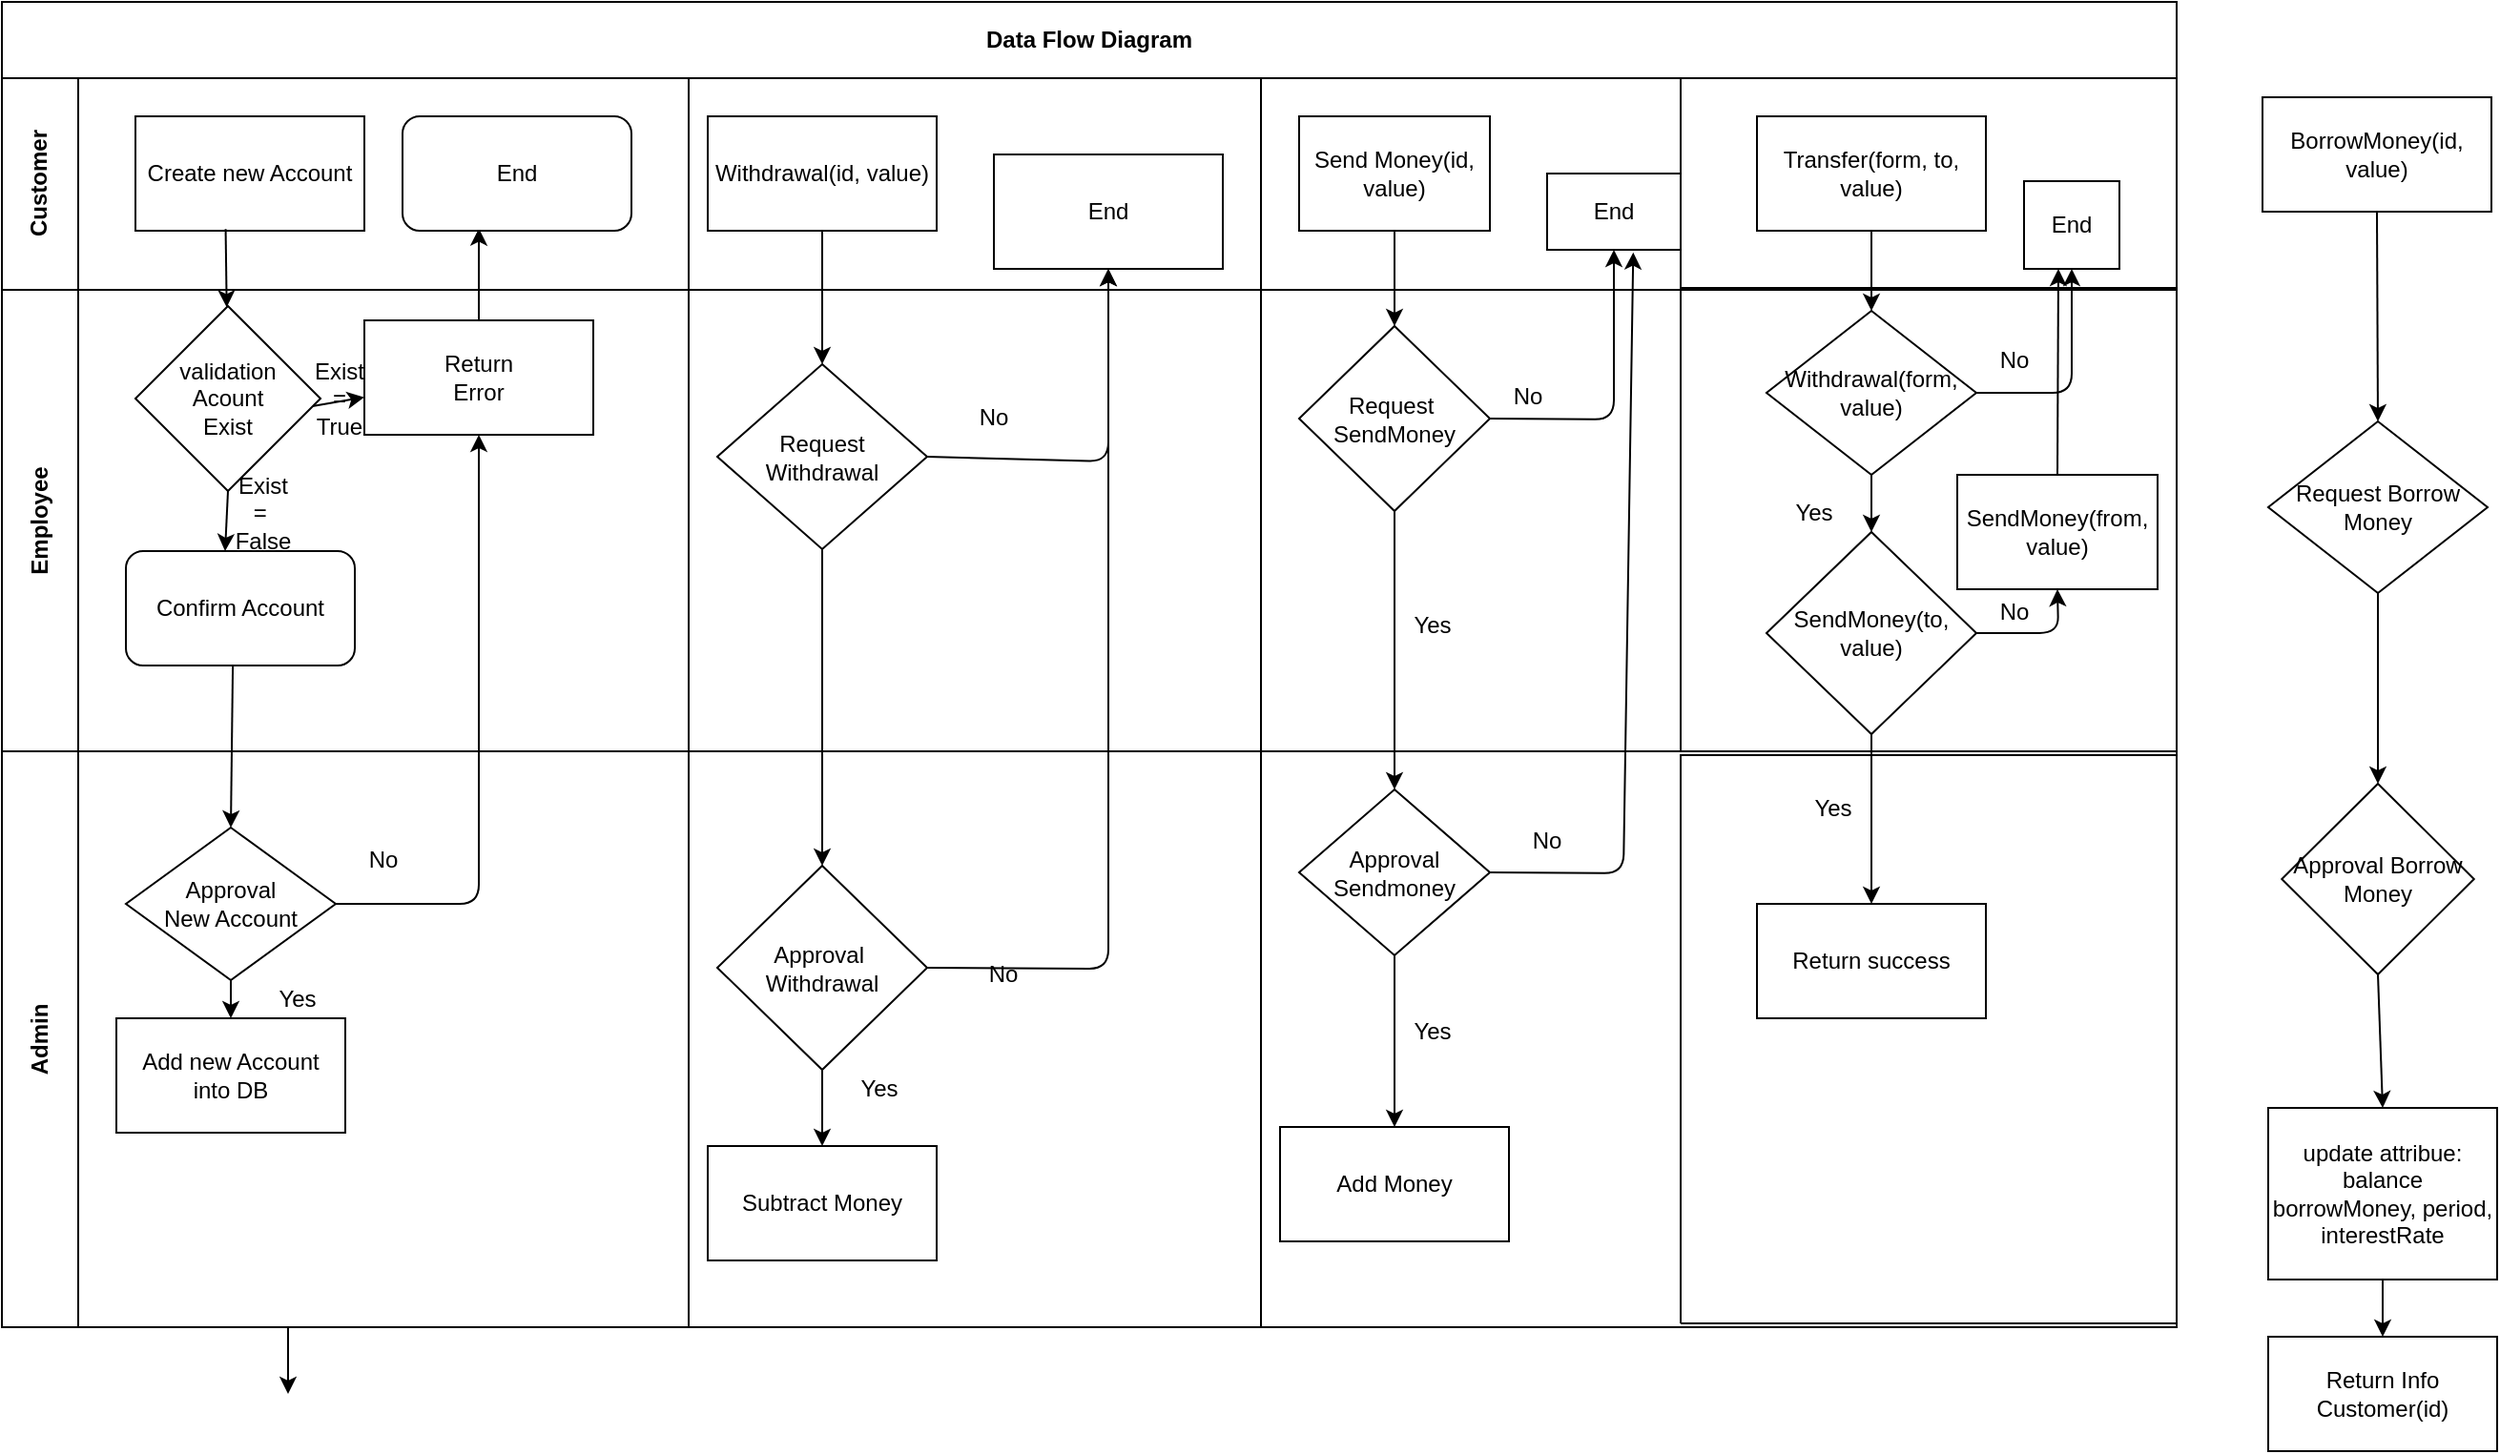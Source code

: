 <mxfile version="13.7.9" type="device"><diagram id="kgpKYQtTHZ0yAKxKKP6v" name="Page-1"><mxGraphModel dx="806" dy="550" grid="1" gridSize="10" guides="1" tooltips="1" connect="1" arrows="1" fold="1" page="1" pageScale="1" pageWidth="850" pageHeight="1100" math="0" shadow="0"><root><mxCell id="0"/><mxCell id="1" parent="0"/><mxCell id="hK99xcUvFKVp6IGDmYnQ-59" value="" style="endArrow=classic;html=1;" parent="1" edge="1"><mxGeometry width="50" height="50" relative="1" as="geometry"><mxPoint x="180" y="1400" as="sourcePoint"/><mxPoint x="180" y="1440" as="targetPoint"/></mxGeometry></mxCell><mxCell id="IByXmJMYin4UB-2V6X1B-102" value="" style="swimlane;connectable=0;startSize=0;html=1;whiteSpace=wrap;collapsible=0;recursiveResize=0;expand=0;pointerEvents=0;" parent="1" vertex="1"><mxGeometry x="910" y="720" width="260" height="140" as="geometry"/></mxCell><mxCell id="IByXmJMYin4UB-2V6X1B-103" value="" style="swimlane;connectable=0;startSize=0;html=1;whiteSpace=wrap;collapsible=0;recursiveResize=0;expand=0;pointerEvents=0;" parent="IByXmJMYin4UB-2V6X1B-102" vertex="1"><mxGeometry y="140" width="260" height="250" as="geometry"/></mxCell><mxCell id="IByXmJMYin4UB-2V6X1B-126" value="SendMoney(to, value)" style="rhombus;whiteSpace=wrap;html=1;" parent="IByXmJMYin4UB-2V6X1B-103" vertex="1"><mxGeometry x="45" y="128" width="110" height="106" as="geometry"/></mxCell><mxCell id="IByXmJMYin4UB-2V6X1B-147" value="No" style="text;html=1;strokeColor=none;fillColor=none;align=center;verticalAlign=middle;whiteSpace=wrap;rounded=0;" parent="IByXmJMYin4UB-2V6X1B-103" vertex="1"><mxGeometry x="155" y="28" width="40" height="20" as="geometry"/></mxCell><mxCell id="IByXmJMYin4UB-2V6X1B-148" value="No" style="text;html=1;strokeColor=none;fillColor=none;align=center;verticalAlign=middle;whiteSpace=wrap;rounded=0;" parent="IByXmJMYin4UB-2V6X1B-103" vertex="1"><mxGeometry x="155" y="160" width="40" height="20" as="geometry"/></mxCell><mxCell id="IByXmJMYin4UB-2V6X1B-149" value="Yes" style="text;html=1;strokeColor=none;fillColor=none;align=center;verticalAlign=middle;whiteSpace=wrap;rounded=0;" parent="IByXmJMYin4UB-2V6X1B-103" vertex="1"><mxGeometry x="50" y="108" width="40" height="20" as="geometry"/></mxCell><mxCell id="IByXmJMYin4UB-2V6X1B-124" value="End" style="rounded=0;whiteSpace=wrap;html=1;" parent="IByXmJMYin4UB-2V6X1B-102" vertex="1"><mxGeometry x="180" y="84" width="50" height="46" as="geometry"/></mxCell><mxCell id="IByXmJMYin4UB-2V6X1B-118" value="No" style="text;html=1;strokeColor=none;fillColor=none;align=center;verticalAlign=middle;whiteSpace=wrap;rounded=0;" parent="1" vertex="1"><mxGeometry x="800" y="1170" width="40" height="20" as="geometry"/></mxCell><mxCell id="IByXmJMYin4UB-2V6X1B-139" value="" style="endArrow=classic;html=1;exitX=0;exitY=0.75;exitDx=0;exitDy=0;" parent="1" source="hK99xcUvFKVp6IGDmYnQ-51" edge="1"><mxGeometry width="50" height="50" relative="1" as="geometry"><mxPoint x="220" y="1000" as="sourcePoint"/><mxPoint x="250" y="910" as="targetPoint"/></mxGeometry></mxCell><mxCell id="hK99xcUvFKVp6IGDmYnQ-51" value="Return&lt;br&gt;Error" style="rounded=0;whiteSpace=wrap;html=1;" parent="1" vertex="1"><mxGeometry x="220" y="877" width="120" height="60" as="geometry"/></mxCell><mxCell id="hK99xcUvFKVp6IGDmYnQ-53" value="" style="endArrow=classic;html=1;exitX=0.5;exitY=0;exitDx=0;exitDy=0;entryX=0.334;entryY=0.98;entryDx=0;entryDy=0;entryPerimeter=0;" parent="1" source="hK99xcUvFKVp6IGDmYnQ-51" target="hK99xcUvFKVp6IGDmYnQ-52" edge="1"><mxGeometry width="50" height="50" relative="1" as="geometry"><mxPoint x="340" y="900" as="sourcePoint"/><mxPoint x="390" y="850" as="targetPoint"/><Array as="points"><mxPoint x="280" y="840"/></Array></mxGeometry></mxCell><mxCell id="IByXmJMYin4UB-2V6X1B-141" value="" style="endArrow=classic;html=1;exitX=0;exitY=0.75;exitDx=0;exitDy=0;" parent="1" source="hK99xcUvFKVp6IGDmYnQ-54" target="hK99xcUvFKVp6IGDmYnQ-51" edge="1"><mxGeometry width="50" height="50" relative="1" as="geometry"><mxPoint x="167" y="902" as="sourcePoint"/><mxPoint x="250" y="910" as="targetPoint"/></mxGeometry></mxCell><mxCell id="hK99xcUvFKVp6IGDmYnQ-18" value="Data Flow Diagram" style="shape=table;childLayout=tableLayout;rowLines=0;columnLines=0;startSize=40;html=1;whiteSpace=wrap;collapsible=0;recursiveResize=0;expand=0;pointerEvents=0;fontStyle=1;align=center;" parent="1" vertex="1"><mxGeometry x="30" y="710" width="1140" height="695" as="geometry"/></mxCell><mxCell id="hK99xcUvFKVp6IGDmYnQ-23" value="Customer" style="swimlane;horizontal=0;points=[[0,0.5],[1,0.5]];portConstraint=eastwest;startSize=40;html=1;whiteSpace=wrap;collapsible=0;recursiveResize=0;expand=0;pointerEvents=0;" parent="hK99xcUvFKVp6IGDmYnQ-18" vertex="1"><mxGeometry y="40" width="1140" height="111" as="geometry"/></mxCell><mxCell id="hK99xcUvFKVp6IGDmYnQ-24" value="" style="swimlane;connectable=0;startSize=0;html=1;whiteSpace=wrap;collapsible=0;recursiveResize=0;expand=0;pointerEvents=0;" parent="hK99xcUvFKVp6IGDmYnQ-23" vertex="1"><mxGeometry x="40" width="320" height="111" as="geometry"/></mxCell><mxCell id="hK99xcUvFKVp6IGDmYnQ-52" value="End" style="rounded=1;whiteSpace=wrap;html=1;" parent="hK99xcUvFKVp6IGDmYnQ-24" vertex="1"><mxGeometry x="170" y="20" width="120" height="60" as="geometry"/></mxCell><mxCell id="hK99xcUvFKVp6IGDmYnQ-44" value="Create new Account" style="rounded=0;whiteSpace=wrap;html=1;" parent="hK99xcUvFKVp6IGDmYnQ-24" vertex="1"><mxGeometry x="30" y="20" width="120" height="60" as="geometry"/></mxCell><mxCell id="hK99xcUvFKVp6IGDmYnQ-25" value="" style="swimlane;connectable=0;startSize=0;html=1;whiteSpace=wrap;collapsible=0;recursiveResize=0;expand=0;pointerEvents=0;" parent="hK99xcUvFKVp6IGDmYnQ-23" vertex="1"><mxGeometry x="360" width="300" height="111" as="geometry"/></mxCell><mxCell id="IByXmJMYin4UB-2V6X1B-2" value="End" style="rounded=0;whiteSpace=wrap;html=1;" parent="hK99xcUvFKVp6IGDmYnQ-25" vertex="1"><mxGeometry x="160" y="40" width="120" height="60" as="geometry"/></mxCell><mxCell id="_vErMAcSnIUSwxJVsm_N-2" value="Withdrawal(id, value)" style="rounded=0;whiteSpace=wrap;html=1;" parent="hK99xcUvFKVp6IGDmYnQ-25" vertex="1"><mxGeometry x="10" y="20" width="120" height="60" as="geometry"/></mxCell><mxCell id="hK99xcUvFKVp6IGDmYnQ-26" value="" style="swimlane;connectable=0;startSize=0;html=1;whiteSpace=wrap;collapsible=0;recursiveResize=0;expand=0;pointerEvents=0;" parent="hK99xcUvFKVp6IGDmYnQ-23" vertex="1"><mxGeometry x="660" width="480" height="111" as="geometry"/></mxCell><mxCell id="IByXmJMYin4UB-2V6X1B-123" value="Transfer(form, to, value)" style="rounded=0;whiteSpace=wrap;html=1;" parent="hK99xcUvFKVp6IGDmYnQ-26" vertex="1"><mxGeometry x="260" y="20" width="120" height="60" as="geometry"/></mxCell><mxCell id="IByXmJMYin4UB-2V6X1B-108" value="Send Money(id, value)" style="rounded=0;whiteSpace=wrap;html=1;" parent="hK99xcUvFKVp6IGDmYnQ-26" vertex="1"><mxGeometry x="20" y="20" width="100" height="60" as="geometry"/></mxCell><mxCell id="IByXmJMYin4UB-2V6X1B-112" value="End" style="rounded=0;whiteSpace=wrap;html=1;" parent="hK99xcUvFKVp6IGDmYnQ-26" vertex="1"><mxGeometry x="150" y="50" width="70" height="40" as="geometry"/></mxCell><mxCell id="hK99xcUvFKVp6IGDmYnQ-27" value="Employee" style="swimlane;horizontal=0;points=[[0,0.5],[1,0.5]];portConstraint=eastwest;startSize=40;html=1;whiteSpace=wrap;collapsible=0;recursiveResize=0;expand=0;pointerEvents=0;" parent="hK99xcUvFKVp6IGDmYnQ-18" vertex="1"><mxGeometry y="151" width="1140" height="242" as="geometry"/></mxCell><mxCell id="hK99xcUvFKVp6IGDmYnQ-28" value="" style="swimlane;connectable=0;startSize=0;html=1;whiteSpace=wrap;collapsible=0;recursiveResize=0;expand=0;pointerEvents=0;" parent="hK99xcUvFKVp6IGDmYnQ-27" vertex="1"><mxGeometry x="40" width="320" height="242" as="geometry"/></mxCell><mxCell id="hK99xcUvFKVp6IGDmYnQ-47" value="validation&lt;br&gt;Acount&lt;br&gt;Exist" style="rhombus;whiteSpace=wrap;html=1;" parent="hK99xcUvFKVp6IGDmYnQ-28" vertex="1"><mxGeometry x="30" y="8.5" width="97" height="97" as="geometry"/></mxCell><mxCell id="hK99xcUvFKVp6IGDmYnQ-54" value="Exist&lt;br&gt;=&lt;br&gt;True" style="text;html=1;strokeColor=none;fillColor=none;align=center;verticalAlign=middle;whiteSpace=wrap;rounded=0;" parent="hK99xcUvFKVp6IGDmYnQ-28" vertex="1"><mxGeometry x="117" y="47" width="40" height="20" as="geometry"/></mxCell><mxCell id="hK99xcUvFKVp6IGDmYnQ-48" value="" style="endArrow=classic;html=1;exitX=0.5;exitY=1;exitDx=0;exitDy=0;" parent="hK99xcUvFKVp6IGDmYnQ-28" source="hK99xcUvFKVp6IGDmYnQ-47" edge="1"><mxGeometry width="50" height="50" relative="1" as="geometry"><mxPoint x="290" y="57" as="sourcePoint"/><mxPoint x="77" y="137.0" as="targetPoint"/></mxGeometry></mxCell><mxCell id="hK99xcUvFKVp6IGDmYnQ-55" value="Exist =&amp;nbsp; False" style="text;html=1;strokeColor=none;fillColor=none;align=center;verticalAlign=middle;whiteSpace=wrap;rounded=0;" parent="hK99xcUvFKVp6IGDmYnQ-28" vertex="1"><mxGeometry x="77" y="107" width="40" height="20" as="geometry"/></mxCell><mxCell id="hK99xcUvFKVp6IGDmYnQ-56" value="Confirm Account" style="rounded=1;whiteSpace=wrap;html=1;" parent="hK99xcUvFKVp6IGDmYnQ-28" vertex="1"><mxGeometry x="25" y="137" width="120" height="60" as="geometry"/></mxCell><mxCell id="hK99xcUvFKVp6IGDmYnQ-29" value="" style="swimlane;connectable=0;startSize=0;html=1;whiteSpace=wrap;collapsible=0;recursiveResize=0;expand=0;pointerEvents=0;" parent="hK99xcUvFKVp6IGDmYnQ-27" vertex="1"><mxGeometry x="360" width="300" height="242" as="geometry"/></mxCell><mxCell id="IByXmJMYin4UB-2V6X1B-58" value="No" style="text;html=1;strokeColor=none;fillColor=none;align=center;verticalAlign=middle;whiteSpace=wrap;rounded=0;" parent="hK99xcUvFKVp6IGDmYnQ-29" vertex="1"><mxGeometry x="140" y="57" width="40" height="20" as="geometry"/></mxCell><mxCell id="IByXmJMYin4UB-2V6X1B-10" value="Request&lt;br&gt;Withdrawal" style="rhombus;whiteSpace=wrap;html=1;" parent="hK99xcUvFKVp6IGDmYnQ-29" vertex="1"><mxGeometry x="15" y="39" width="110" height="97" as="geometry"/></mxCell><mxCell id="hK99xcUvFKVp6IGDmYnQ-30" value="" style="swimlane;connectable=0;startSize=0;html=1;whiteSpace=wrap;collapsible=0;recursiveResize=0;expand=0;pointerEvents=0;" parent="hK99xcUvFKVp6IGDmYnQ-27" vertex="1"><mxGeometry x="660" width="480" height="242" as="geometry"/></mxCell><mxCell id="IByXmJMYin4UB-2V6X1B-109" value="Request&amp;nbsp;&lt;br&gt;SendMoney" style="rhombus;whiteSpace=wrap;html=1;" parent="hK99xcUvFKVp6IGDmYnQ-30" vertex="1"><mxGeometry x="20" y="19" width="100" height="97" as="geometry"/></mxCell><mxCell id="IByXmJMYin4UB-2V6X1B-125" value="Withdrawal(form, value)" style="rhombus;whiteSpace=wrap;html=1;" parent="hK99xcUvFKVp6IGDmYnQ-30" vertex="1"><mxGeometry x="265" y="11" width="110" height="86" as="geometry"/></mxCell><mxCell id="IByXmJMYin4UB-2V6X1B-119" value="No" style="text;html=1;strokeColor=none;fillColor=none;align=center;verticalAlign=middle;whiteSpace=wrap;rounded=0;" parent="hK99xcUvFKVp6IGDmYnQ-30" vertex="1"><mxGeometry x="120" y="46" width="40" height="20" as="geometry"/></mxCell><mxCell id="IByXmJMYin4UB-2V6X1B-135" value="SendMoney(from, value)" style="rounded=0;whiteSpace=wrap;html=1;" parent="hK99xcUvFKVp6IGDmYnQ-30" vertex="1"><mxGeometry x="365" y="97" width="105" height="60" as="geometry"/></mxCell><mxCell id="IByXmJMYin4UB-2V6X1B-120" value="Yes" style="text;html=1;strokeColor=none;fillColor=none;align=center;verticalAlign=middle;whiteSpace=wrap;rounded=0;" parent="hK99xcUvFKVp6IGDmYnQ-30" vertex="1"><mxGeometry x="70" y="166" width="40" height="20" as="geometry"/></mxCell><mxCell id="hK99xcUvFKVp6IGDmYnQ-19" value="Admin" style="swimlane;horizontal=0;points=[[0,0.5],[1,0.5]];portConstraint=eastwest;startSize=40;html=1;whiteSpace=wrap;collapsible=0;recursiveResize=0;expand=0;pointerEvents=0;fontStyle=1" parent="hK99xcUvFKVp6IGDmYnQ-18" vertex="1"><mxGeometry y="393" width="1140" height="302" as="geometry"/></mxCell><mxCell id="hK99xcUvFKVp6IGDmYnQ-20" value="" style="swimlane;connectable=0;startSize=403;html=1;whiteSpace=wrap;collapsible=0;recursiveResize=0;expand=0;pointerEvents=0;" parent="hK99xcUvFKVp6IGDmYnQ-19" vertex="1"><mxGeometry x="40" width="320" height="302" as="geometry"/></mxCell><mxCell id="hK99xcUvFKVp6IGDmYnQ-60" value="No" style="text;html=1;strokeColor=none;fillColor=none;align=center;verticalAlign=middle;whiteSpace=wrap;rounded=0;" parent="hK99xcUvFKVp6IGDmYnQ-20" vertex="1"><mxGeometry x="140" y="47" width="40" height="20" as="geometry"/></mxCell><mxCell id="hK99xcUvFKVp6IGDmYnQ-58" value="Approval&lt;br&gt;New Account" style="rhombus;whiteSpace=wrap;html=1;" parent="hK99xcUvFKVp6IGDmYnQ-20" vertex="1"><mxGeometry x="25" y="40" width="110" height="80" as="geometry"/></mxCell><mxCell id="_vErMAcSnIUSwxJVsm_N-1" value="Yes" style="text;html=1;strokeColor=none;fillColor=none;align=center;verticalAlign=middle;whiteSpace=wrap;rounded=0;" parent="hK99xcUvFKVp6IGDmYnQ-20" vertex="1"><mxGeometry x="95" y="120" width="40" height="20" as="geometry"/></mxCell><mxCell id="hK99xcUvFKVp6IGDmYnQ-64" value="Add new Account &lt;br&gt;into DB" style="rounded=0;whiteSpace=wrap;html=1;" parent="hK99xcUvFKVp6IGDmYnQ-20" vertex="1"><mxGeometry x="20" y="140" width="120" height="60" as="geometry"/></mxCell><mxCell id="IByXmJMYin4UB-2V6X1B-4" value="" style="endArrow=classic;html=1;exitX=0.5;exitY=1;exitDx=0;exitDy=0;" parent="hK99xcUvFKVp6IGDmYnQ-20" source="hK99xcUvFKVp6IGDmYnQ-58" target="hK99xcUvFKVp6IGDmYnQ-64" edge="1"><mxGeometry width="50" height="50" relative="1" as="geometry"><mxPoint x="150" y="-110" as="sourcePoint"/><mxPoint x="200" y="-160" as="targetPoint"/></mxGeometry></mxCell><mxCell id="hK99xcUvFKVp6IGDmYnQ-21" value="" style="swimlane;connectable=0;startSize=371;html=1;whiteSpace=wrap;collapsible=0;recursiveResize=0;expand=0;pointerEvents=0;" parent="hK99xcUvFKVp6IGDmYnQ-19" vertex="1"><mxGeometry x="360" width="300" height="302" as="geometry"/></mxCell><mxCell id="IByXmJMYin4UB-2V6X1B-12" value="Approval&amp;nbsp;&lt;br&gt;Withdrawal" style="rhombus;whiteSpace=wrap;html=1;" parent="hK99xcUvFKVp6IGDmYnQ-21" vertex="1"><mxGeometry x="15" y="60" width="110" height="107" as="geometry"/></mxCell><mxCell id="IByXmJMYin4UB-2V6X1B-59" value="No" style="text;html=1;strokeColor=none;fillColor=none;align=center;verticalAlign=middle;whiteSpace=wrap;rounded=0;" parent="hK99xcUvFKVp6IGDmYnQ-21" vertex="1"><mxGeometry x="145" y="107" width="40" height="20" as="geometry"/></mxCell><mxCell id="IByXmJMYin4UB-2V6X1B-15" value="" style="endArrow=classic;html=1;exitX=0.5;exitY=1;exitDx=0;exitDy=0;entryX=0.5;entryY=0;entryDx=0;entryDy=0;" parent="hK99xcUvFKVp6IGDmYnQ-21" source="IByXmJMYin4UB-2V6X1B-12" target="IByXmJMYin4UB-2V6X1B-14" edge="1"><mxGeometry width="50" height="50" relative="1" as="geometry"><mxPoint y="187" as="sourcePoint"/><mxPoint x="50" y="137" as="targetPoint"/></mxGeometry></mxCell><mxCell id="IByXmJMYin4UB-2V6X1B-60" value="Yes" style="text;html=1;strokeColor=none;fillColor=none;align=center;verticalAlign=middle;whiteSpace=wrap;rounded=0;" parent="hK99xcUvFKVp6IGDmYnQ-21" vertex="1"><mxGeometry x="80" y="167" width="40" height="20" as="geometry"/></mxCell><mxCell id="IByXmJMYin4UB-2V6X1B-14" value="Subtract Money" style="rounded=0;whiteSpace=wrap;html=1;" parent="hK99xcUvFKVp6IGDmYnQ-21" vertex="1"><mxGeometry x="10" y="207" width="120" height="60" as="geometry"/></mxCell><mxCell id="hK99xcUvFKVp6IGDmYnQ-22" value="" style="swimlane;connectable=0;startSize=371;html=1;whiteSpace=wrap;collapsible=0;recursiveResize=0;expand=0;pointerEvents=0;" parent="hK99xcUvFKVp6IGDmYnQ-19" vertex="1"><mxGeometry x="660" width="480" height="302" as="geometry"/></mxCell><mxCell id="IByXmJMYin4UB-2V6X1B-117" value="" style="endArrow=classic;html=1;exitX=0.5;exitY=1;exitDx=0;exitDy=0;" parent="hK99xcUvFKVp6IGDmYnQ-22" source="IByXmJMYin4UB-2V6X1B-110" target="IByXmJMYin4UB-2V6X1B-111" edge="1"><mxGeometry width="50" height="50" relative="1" as="geometry"><mxPoint x="120" y="77" as="sourcePoint"/><mxPoint x="170" y="27" as="targetPoint"/></mxGeometry></mxCell><mxCell id="IByXmJMYin4UB-2V6X1B-146" value="No" style="text;html=1;strokeColor=none;fillColor=none;align=center;verticalAlign=middle;whiteSpace=wrap;rounded=0;" parent="hK99xcUvFKVp6IGDmYnQ-22" vertex="1"><mxGeometry x="130" y="37" width="40" height="20" as="geometry"/></mxCell><mxCell id="IByXmJMYin4UB-2V6X1B-110" value="Approval&lt;br&gt;Sendmoney" style="rhombus;whiteSpace=wrap;html=1;" parent="hK99xcUvFKVp6IGDmYnQ-22" vertex="1"><mxGeometry x="20" y="20" width="100" height="87" as="geometry"/></mxCell><mxCell id="IByXmJMYin4UB-2V6X1B-122" value="Yes" style="text;html=1;strokeColor=none;fillColor=none;align=center;verticalAlign=middle;whiteSpace=wrap;rounded=0;" parent="hK99xcUvFKVp6IGDmYnQ-22" vertex="1"><mxGeometry x="70" y="137" width="40" height="20" as="geometry"/></mxCell><mxCell id="IByXmJMYin4UB-2V6X1B-111" value="Add Money" style="rounded=0;whiteSpace=wrap;html=1;" parent="hK99xcUvFKVp6IGDmYnQ-22" vertex="1"><mxGeometry x="10" y="197" width="120" height="60" as="geometry"/></mxCell><mxCell id="IByXmJMYin4UB-2V6X1B-104" value="" style="swimlane;connectable=0;startSize=371;html=1;whiteSpace=wrap;collapsible=0;recursiveResize=0;expand=0;pointerEvents=0;" parent="hK99xcUvFKVp6IGDmYnQ-22" vertex="1"><mxGeometry x="220" y="2" width="260" height="298" as="geometry"/></mxCell><mxCell id="IByXmJMYin4UB-2V6X1B-150" value="Yes" style="text;html=1;strokeColor=none;fillColor=none;align=center;verticalAlign=middle;whiteSpace=wrap;rounded=0;" parent="IByXmJMYin4UB-2V6X1B-104" vertex="1"><mxGeometry x="60" y="18" width="40" height="20" as="geometry"/></mxCell><mxCell id="IByXmJMYin4UB-2V6X1B-132" value="Return success" style="rounded=0;whiteSpace=wrap;html=1;" parent="IByXmJMYin4UB-2V6X1B-104" vertex="1"><mxGeometry x="40" y="78" width="120" height="60" as="geometry"/></mxCell><mxCell id="hK99xcUvFKVp6IGDmYnQ-46" value="" style="endArrow=classic;html=1;exitX=0.394;exitY=0.986;exitDx=0;exitDy=0;exitPerimeter=0;" parent="hK99xcUvFKVp6IGDmYnQ-18" source="hK99xcUvFKVp6IGDmYnQ-44" target="hK99xcUvFKVp6IGDmYnQ-47" edge="1"><mxGeometry width="50" height="50" relative="1" as="geometry"><mxPoint x="330" y="240" as="sourcePoint"/><mxPoint x="117" y="200" as="targetPoint"/></mxGeometry></mxCell><mxCell id="IByXmJMYin4UB-2V6X1B-7" value="" style="endArrow=classic;html=1;exitX=0.5;exitY=1;exitDx=0;exitDy=0;entryX=0.5;entryY=0;entryDx=0;entryDy=0;" parent="hK99xcUvFKVp6IGDmYnQ-18" source="_vErMAcSnIUSwxJVsm_N-2" target="IByXmJMYin4UB-2V6X1B-10" edge="1"><mxGeometry width="50" height="50" relative="1" as="geometry"><mxPoint x="360" y="320" as="sourcePoint"/><mxPoint x="430" y="201" as="targetPoint"/></mxGeometry></mxCell><mxCell id="IByXmJMYin4UB-2V6X1B-11" value="" style="endArrow=classic;html=1;exitX=1;exitY=0.5;exitDx=0;exitDy=0;entryX=0.5;entryY=1;entryDx=0;entryDy=0;" parent="hK99xcUvFKVp6IGDmYnQ-18" source="IByXmJMYin4UB-2V6X1B-10" target="IByXmJMYin4UB-2V6X1B-2" edge="1"><mxGeometry width="50" height="50" relative="1" as="geometry"><mxPoint x="360" y="310" as="sourcePoint"/><mxPoint x="410" y="260" as="targetPoint"/><Array as="points"><mxPoint x="580" y="241"/></Array></mxGeometry></mxCell><mxCell id="IByXmJMYin4UB-2V6X1B-13" value="" style="endArrow=classic;html=1;exitX=0.5;exitY=1;exitDx=0;exitDy=0;entryX=0.5;entryY=0;entryDx=0;entryDy=0;" parent="hK99xcUvFKVp6IGDmYnQ-18" source="IByXmJMYin4UB-2V6X1B-10" target="IByXmJMYin4UB-2V6X1B-12" edge="1"><mxGeometry width="50" height="50" relative="1" as="geometry"><mxPoint x="360" y="500" as="sourcePoint"/><mxPoint x="410" y="450" as="targetPoint"/></mxGeometry></mxCell><mxCell id="IByXmJMYin4UB-2V6X1B-16" value="" style="endArrow=classic;html=1;exitX=1;exitY=0.5;exitDx=0;exitDy=0;entryX=0.5;entryY=1;entryDx=0;entryDy=0;" parent="hK99xcUvFKVp6IGDmYnQ-18" source="IByXmJMYin4UB-2V6X1B-12" target="IByXmJMYin4UB-2V6X1B-2" edge="1"><mxGeometry width="50" height="50" relative="1" as="geometry"><mxPoint x="360" y="400" as="sourcePoint"/><mxPoint x="440" y="350" as="targetPoint"/><Array as="points"><mxPoint x="580" y="507"/></Array></mxGeometry></mxCell><mxCell id="IByXmJMYin4UB-2V6X1B-113" value="" style="endArrow=classic;html=1;exitX=0.5;exitY=1;exitDx=0;exitDy=0;entryX=0.5;entryY=0;entryDx=0;entryDy=0;" parent="hK99xcUvFKVp6IGDmYnQ-18" source="IByXmJMYin4UB-2V6X1B-108" target="IByXmJMYin4UB-2V6X1B-109" edge="1"><mxGeometry width="50" height="50" relative="1" as="geometry"><mxPoint x="780" y="360" as="sourcePoint"/><mxPoint x="830" y="310" as="targetPoint"/></mxGeometry></mxCell><mxCell id="IByXmJMYin4UB-2V6X1B-114" value="" style="endArrow=classic;html=1;exitX=1;exitY=0.5;exitDx=0;exitDy=0;entryX=0.5;entryY=1;entryDx=0;entryDy=0;" parent="hK99xcUvFKVp6IGDmYnQ-18" source="IByXmJMYin4UB-2V6X1B-109" target="IByXmJMYin4UB-2V6X1B-112" edge="1"><mxGeometry width="50" height="50" relative="1" as="geometry"><mxPoint x="780" y="360" as="sourcePoint"/><mxPoint x="830" y="310" as="targetPoint"/><Array as="points"><mxPoint x="845" y="219"/></Array></mxGeometry></mxCell><mxCell id="IByXmJMYin4UB-2V6X1B-115" value="" style="endArrow=classic;html=1;exitX=0.5;exitY=1;exitDx=0;exitDy=0;entryX=0.5;entryY=0;entryDx=0;entryDy=0;" parent="hK99xcUvFKVp6IGDmYnQ-18" source="IByXmJMYin4UB-2V6X1B-109" target="IByXmJMYin4UB-2V6X1B-110" edge="1"><mxGeometry width="50" height="50" relative="1" as="geometry"><mxPoint x="780" y="360" as="sourcePoint"/><mxPoint x="830" y="310" as="targetPoint"/></mxGeometry></mxCell><mxCell id="IByXmJMYin4UB-2V6X1B-128" value="" style="endArrow=classic;html=1;exitX=0.5;exitY=1;exitDx=0;exitDy=0;entryX=0.5;entryY=0;entryDx=0;entryDy=0;" parent="hK99xcUvFKVp6IGDmYnQ-18" source="IByXmJMYin4UB-2V6X1B-123" target="IByXmJMYin4UB-2V6X1B-125" edge="1"><mxGeometry width="50" height="50" relative="1" as="geometry"><mxPoint x="1000" y="300" as="sourcePoint"/><mxPoint x="1050" y="250" as="targetPoint"/></mxGeometry></mxCell><mxCell id="IByXmJMYin4UB-2V6X1B-142" value="" style="endArrow=classic;html=1;exitX=0.467;exitY=1.002;exitDx=0;exitDy=0;exitPerimeter=0;entryX=0.5;entryY=0;entryDx=0;entryDy=0;" parent="hK99xcUvFKVp6IGDmYnQ-18" source="hK99xcUvFKVp6IGDmYnQ-56" target="hK99xcUvFKVp6IGDmYnQ-58" edge="1"><mxGeometry width="50" height="50" relative="1" as="geometry"><mxPoint x="140" y="390" as="sourcePoint"/><mxPoint x="190" y="340" as="targetPoint"/></mxGeometry></mxCell><mxCell id="IByXmJMYin4UB-2V6X1B-145" value="" style="endArrow=classic;html=1;exitX=1;exitY=0.5;exitDx=0;exitDy=0;entryX=0.645;entryY=1.034;entryDx=0;entryDy=0;entryPerimeter=0;" parent="hK99xcUvFKVp6IGDmYnQ-18" source="IByXmJMYin4UB-2V6X1B-110" target="IByXmJMYin4UB-2V6X1B-112" edge="1"><mxGeometry width="50" height="50" relative="1" as="geometry"><mxPoint x="610" y="300" as="sourcePoint"/><mxPoint x="850" y="160" as="targetPoint"/><Array as="points"><mxPoint x="850" y="457"/></Array></mxGeometry></mxCell><mxCell id="IByXmJMYin4UB-2V6X1B-143" value="" style="endArrow=classic;html=1;exitX=1;exitY=0.5;exitDx=0;exitDy=0;entryX=0.5;entryY=1;entryDx=0;entryDy=0;" parent="1" source="hK99xcUvFKVp6IGDmYnQ-58" target="hK99xcUvFKVp6IGDmYnQ-51" edge="1"><mxGeometry width="50" height="50" relative="1" as="geometry"><mxPoint x="160" y="1120" as="sourcePoint"/><mxPoint x="210" y="1070" as="targetPoint"/><Array as="points"><mxPoint x="280" y="1183"/></Array></mxGeometry></mxCell><mxCell id="IByXmJMYin4UB-2V6X1B-137" value="" style="endArrow=classic;html=1;exitX=1;exitY=0.5;exitDx=0;exitDy=0;entryX=0.5;entryY=1;entryDx=0;entryDy=0;" parent="1" source="IByXmJMYin4UB-2V6X1B-126" target="IByXmJMYin4UB-2V6X1B-135" edge="1"><mxGeometry width="50" height="50" relative="1" as="geometry"><mxPoint x="860" y="1031" as="sourcePoint"/><mxPoint x="910" y="981" as="targetPoint"/><Array as="points"><mxPoint x="1108" y="1041"/></Array></mxGeometry></mxCell><mxCell id="IByXmJMYin4UB-2V6X1B-131" value="" style="endArrow=classic;html=1;exitX=0.5;exitY=1;exitDx=0;exitDy=0;entryX=0.5;entryY=0;entryDx=0;entryDy=0;" parent="1" source="IByXmJMYin4UB-2V6X1B-126" target="IByXmJMYin4UB-2V6X1B-132" edge="1"><mxGeometry width="50" height="50" relative="1" as="geometry"><mxPoint x="1030" y="1010" as="sourcePoint"/><mxPoint x="1010" y="1180" as="targetPoint"/></mxGeometry></mxCell><mxCell id="IByXmJMYin4UB-2V6X1B-129" value="" style="endArrow=classic;html=1;entryX=0.5;entryY=0;entryDx=0;entryDy=0;exitX=0.5;exitY=1;exitDx=0;exitDy=0;" parent="1" source="IByXmJMYin4UB-2V6X1B-125" target="IByXmJMYin4UB-2V6X1B-126" edge="1"><mxGeometry width="50" height="50" relative="1" as="geometry"><mxPoint x="990" y="940" as="sourcePoint"/><mxPoint x="1060" y="930" as="targetPoint"/></mxGeometry></mxCell><mxCell id="IByXmJMYin4UB-2V6X1B-127" value="" style="endArrow=classic;html=1;exitX=1;exitY=0.5;exitDx=0;exitDy=0;entryX=0.5;entryY=1;entryDx=0;entryDy=0;" parent="1" source="IByXmJMYin4UB-2V6X1B-125" target="IByXmJMYin4UB-2V6X1B-124" edge="1"><mxGeometry width="50" height="50" relative="1" as="geometry"><mxPoint x="800" y="1110" as="sourcePoint"/><mxPoint x="850" y="1060" as="targetPoint"/><Array as="points"><mxPoint x="1115" y="915"/></Array></mxGeometry></mxCell><mxCell id="IByXmJMYin4UB-2V6X1B-138" value="" style="endArrow=classic;html=1;exitX=0.5;exitY=0;exitDx=0;exitDy=0;" parent="1" source="IByXmJMYin4UB-2V6X1B-135" edge="1"><mxGeometry width="50" height="50" relative="1" as="geometry"><mxPoint x="880" y="1070" as="sourcePoint"/><mxPoint x="1108" y="850" as="targetPoint"/></mxGeometry></mxCell><mxCell id="i2qamy1unSstmtpDwv9R-1" value="BorrowMoney(id, value)" style="rounded=0;whiteSpace=wrap;html=1;" vertex="1" parent="1"><mxGeometry x="1215" y="760" width="120" height="60" as="geometry"/></mxCell><mxCell id="i2qamy1unSstmtpDwv9R-2" value="" style="endArrow=classic;html=1;exitX=0.5;exitY=1;exitDx=0;exitDy=0;entryX=0.5;entryY=0;entryDx=0;entryDy=0;" edge="1" parent="1" source="i2qamy1unSstmtpDwv9R-1" target="i2qamy1unSstmtpDwv9R-3"><mxGeometry width="50" height="50" relative="1" as="geometry"><mxPoint x="1120" y="1050" as="sourcePoint"/><mxPoint x="1275" y="920" as="targetPoint"/></mxGeometry></mxCell><mxCell id="i2qamy1unSstmtpDwv9R-3" value="Request Borrow Money" style="rhombus;whiteSpace=wrap;html=1;" vertex="1" parent="1"><mxGeometry x="1218" y="930" width="115" height="90" as="geometry"/></mxCell><mxCell id="i2qamy1unSstmtpDwv9R-4" value="Approval Borrow Money" style="rhombus;whiteSpace=wrap;html=1;" vertex="1" parent="1"><mxGeometry x="1225.13" y="1120" width="100.75" height="100" as="geometry"/></mxCell><mxCell id="i2qamy1unSstmtpDwv9R-6" value="" style="endArrow=classic;html=1;exitX=0.5;exitY=1;exitDx=0;exitDy=0;entryX=0.5;entryY=0;entryDx=0;entryDy=0;" edge="1" parent="1" source="i2qamy1unSstmtpDwv9R-3" target="i2qamy1unSstmtpDwv9R-4"><mxGeometry width="50" height="50" relative="1" as="geometry"><mxPoint x="1120" y="1190" as="sourcePoint"/><mxPoint x="1170" y="1140" as="targetPoint"/></mxGeometry></mxCell><mxCell id="i2qamy1unSstmtpDwv9R-8" value="" style="endArrow=classic;html=1;exitX=0.5;exitY=1;exitDx=0;exitDy=0;entryX=0.5;entryY=0;entryDx=0;entryDy=0;" edge="1" parent="1" source="i2qamy1unSstmtpDwv9R-4" target="i2qamy1unSstmtpDwv9R-9"><mxGeometry width="50" height="50" relative="1" as="geometry"><mxPoint x="1120" y="1190" as="sourcePoint"/><mxPoint x="1278" y="1280" as="targetPoint"/></mxGeometry></mxCell><mxCell id="i2qamy1unSstmtpDwv9R-9" value="update attribue: balance borrowMoney, period, interestRate" style="rounded=0;whiteSpace=wrap;html=1;" vertex="1" parent="1"><mxGeometry x="1218" y="1290" width="120" height="90" as="geometry"/></mxCell><mxCell id="i2qamy1unSstmtpDwv9R-10" value="Return Info Customer(id)" style="rounded=0;whiteSpace=wrap;html=1;" vertex="1" parent="1"><mxGeometry x="1218" y="1410" width="120" height="60" as="geometry"/></mxCell><mxCell id="i2qamy1unSstmtpDwv9R-12" value="" style="endArrow=classic;html=1;exitX=0.5;exitY=1;exitDx=0;exitDy=0;entryX=0.5;entryY=0;entryDx=0;entryDy=0;" edge="1" parent="1" source="i2qamy1unSstmtpDwv9R-9" target="i2qamy1unSstmtpDwv9R-10"><mxGeometry width="50" height="50" relative="1" as="geometry"><mxPoint x="1120" y="1500" as="sourcePoint"/><mxPoint x="1170" y="1450" as="targetPoint"/></mxGeometry></mxCell></root></mxGraphModel></diagram></mxfile>